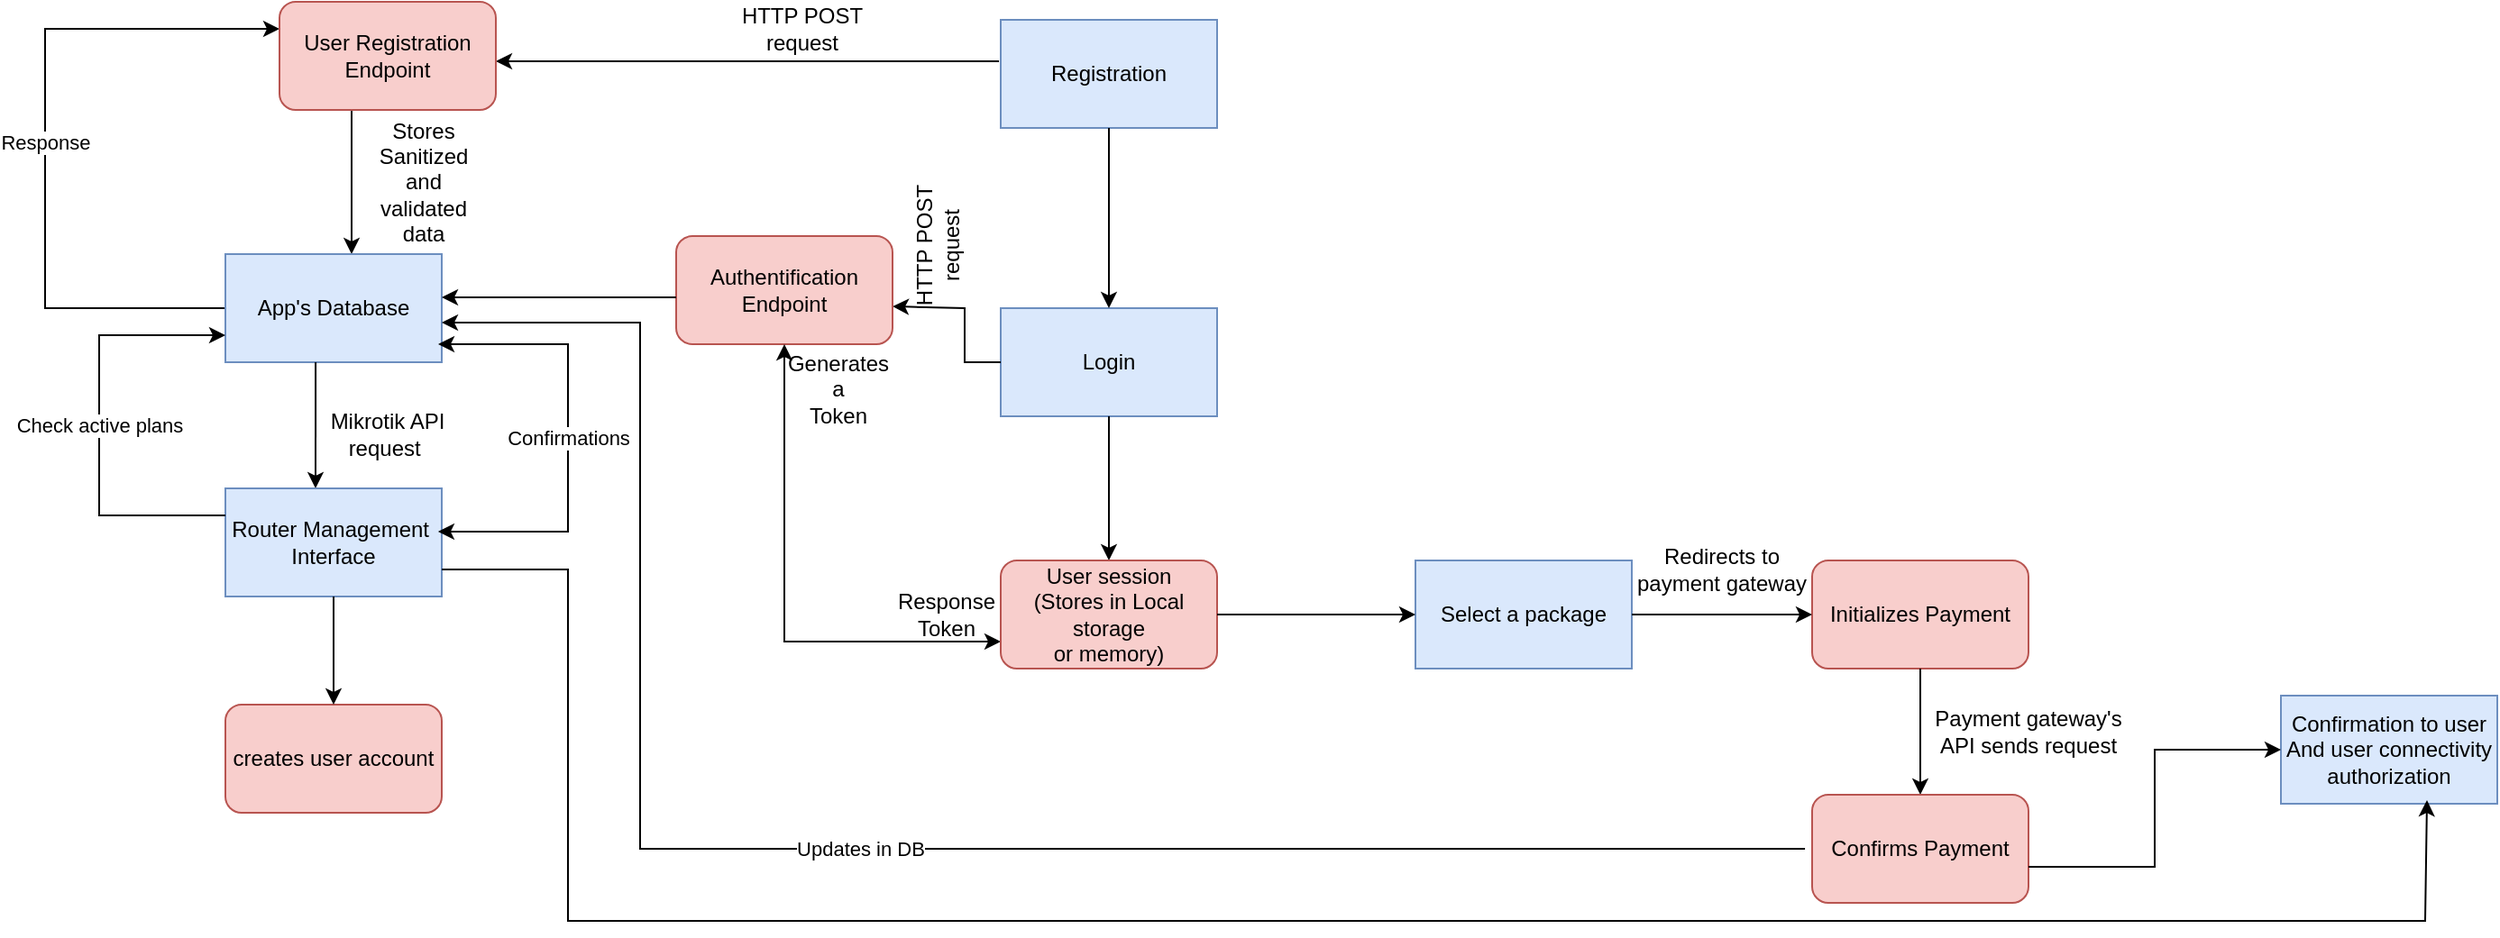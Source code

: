 <mxfile version="23.1.2" type="github">
  <diagram name="Page-1" id="sBodYX_Wt0fe1jOT6rNt">
    <mxGraphModel dx="1707" dy="497" grid="1" gridSize="10" guides="1" tooltips="1" connect="1" arrows="1" fold="1" page="1" pageScale="1" pageWidth="827" pageHeight="1169" math="0" shadow="0">
      <root>
        <mxCell id="0" />
        <mxCell id="1" parent="0" />
        <mxCell id="U-NQsNrkRnYrdvfyYx4k-1" value="Registration" style="rounded=0;whiteSpace=wrap;html=1;fillColor=#dae8fc;strokeColor=#6c8ebf;" parent="1" vertex="1">
          <mxGeometry x="440" y="180" width="120" height="60" as="geometry" />
        </mxCell>
        <mxCell id="U-NQsNrkRnYrdvfyYx4k-2" value="Login" style="rounded=0;whiteSpace=wrap;html=1;fillColor=#dae8fc;strokeColor=#6c8ebf;" parent="1" vertex="1">
          <mxGeometry x="440" y="340" width="120" height="60" as="geometry" />
        </mxCell>
        <mxCell id="DA_IUHjIiNAHubX0HCw5-2" value="" style="endArrow=classic;html=1;rounded=0;exitX=-0.008;exitY=0.383;exitDx=0;exitDy=0;exitPerimeter=0;" edge="1" parent="1" source="U-NQsNrkRnYrdvfyYx4k-1">
          <mxGeometry width="50" height="50" relative="1" as="geometry">
            <mxPoint x="120" y="250" as="sourcePoint" />
            <mxPoint x="160" y="203" as="targetPoint" />
          </mxGeometry>
        </mxCell>
        <mxCell id="DA_IUHjIiNAHubX0HCw5-4" value="HTTP POST request" style="text;strokeColor=none;align=center;fillColor=none;html=1;verticalAlign=middle;whiteSpace=wrap;rounded=0;" vertex="1" parent="1">
          <mxGeometry x="280" y="170" width="100" height="30" as="geometry" />
        </mxCell>
        <mxCell id="DA_IUHjIiNAHubX0HCw5-5" value="" style="endArrow=classic;html=1;rounded=0;exitX=0.5;exitY=1;exitDx=0;exitDy=0;entryX=0.75;entryY=0;entryDx=0;entryDy=0;" edge="1" parent="1">
          <mxGeometry width="50" height="50" relative="1" as="geometry">
            <mxPoint x="80" y="230" as="sourcePoint" />
            <mxPoint x="80" y="310" as="targetPoint" />
          </mxGeometry>
        </mxCell>
        <mxCell id="DA_IUHjIiNAHubX0HCw5-21" value="Response" style="edgeStyle=none;rounded=0;orthogonalLoop=1;jettySize=auto;html=1;exitX=0;exitY=0.5;exitDx=0;exitDy=0;entryX=0;entryY=0.25;entryDx=0;entryDy=0;" edge="1" parent="1" source="DA_IUHjIiNAHubX0HCw5-6" target="DA_IUHjIiNAHubX0HCw5-8">
          <mxGeometry relative="1" as="geometry">
            <mxPoint y="90" as="targetPoint" />
            <Array as="points">
              <mxPoint x="-90" y="340" />
              <mxPoint x="-90" y="185" />
            </Array>
          </mxGeometry>
        </mxCell>
        <mxCell id="DA_IUHjIiNAHubX0HCw5-6" value="App&#39;s Database" style="whiteSpace=wrap;html=1;fillColor=#dae8fc;strokeColor=#6c8ebf;" vertex="1" parent="1">
          <mxGeometry x="10" y="310" width="120" height="60" as="geometry" />
        </mxCell>
        <mxCell id="DA_IUHjIiNAHubX0HCw5-7" value="Stores Sanitized and validated data" style="text;strokeColor=none;align=center;fillColor=none;html=1;verticalAlign=middle;whiteSpace=wrap;rounded=0;" vertex="1" parent="1">
          <mxGeometry x="90" y="240" width="60" height="60" as="geometry" />
        </mxCell>
        <mxCell id="DA_IUHjIiNAHubX0HCw5-8" value="User Registration&lt;br style=&quot;border-color: var(--border-color);&quot;&gt;Endpoint" style="rounded=1;whiteSpace=wrap;html=1;fillColor=#f8cecc;strokeColor=#b85450;" vertex="1" parent="1">
          <mxGeometry x="40" y="170" width="120" height="60" as="geometry" />
        </mxCell>
        <mxCell id="DA_IUHjIiNAHubX0HCw5-9" value="" style="endArrow=classic;html=1;rounded=0;exitX=0.417;exitY=1;exitDx=0;exitDy=0;exitPerimeter=0;" edge="1" parent="1" source="DA_IUHjIiNAHubX0HCw5-6">
          <mxGeometry width="50" height="50" relative="1" as="geometry">
            <mxPoint x="45" y="440" as="sourcePoint" />
            <mxPoint x="60" y="440" as="targetPoint" />
            <Array as="points">
              <mxPoint x="60" y="440" />
            </Array>
          </mxGeometry>
        </mxCell>
        <mxCell id="DA_IUHjIiNAHubX0HCw5-10" value="Router Management&amp;nbsp;&lt;br&gt;Interface" style="whiteSpace=wrap;html=1;fillColor=#dae8fc;strokeColor=#6c8ebf;" vertex="1" parent="1">
          <mxGeometry x="10" y="440" width="120" height="60" as="geometry" />
        </mxCell>
        <mxCell id="DA_IUHjIiNAHubX0HCw5-11" value="Mikrotik API request&amp;nbsp;" style="text;strokeColor=none;align=center;fillColor=none;html=1;verticalAlign=middle;whiteSpace=wrap;rounded=0;" vertex="1" parent="1">
          <mxGeometry x="65" y="390" width="70" height="40" as="geometry" />
        </mxCell>
        <mxCell id="DA_IUHjIiNAHubX0HCw5-15" value="creates user account" style="rounded=1;whiteSpace=wrap;html=1;fillColor=#f8cecc;strokeColor=#b85450;" vertex="1" parent="1">
          <mxGeometry x="10" y="560" width="120" height="60" as="geometry" />
        </mxCell>
        <mxCell id="DA_IUHjIiNAHubX0HCw5-16" value="" style="endArrow=classic;html=1;rounded=0;exitX=0.5;exitY=1;exitDx=0;exitDy=0;" edge="1" parent="1" source="DA_IUHjIiNAHubX0HCw5-10">
          <mxGeometry width="50" height="50" relative="1" as="geometry">
            <mxPoint x="30" y="550" as="sourcePoint" />
            <mxPoint x="70" y="560" as="targetPoint" />
          </mxGeometry>
        </mxCell>
        <mxCell id="DA_IUHjIiNAHubX0HCw5-22" value="" style="endArrow=classic;html=1;rounded=0;entryX=0.5;entryY=0;entryDx=0;entryDy=0;exitX=0.5;exitY=1;exitDx=0;exitDy=0;" edge="1" parent="1" source="U-NQsNrkRnYrdvfyYx4k-1" target="U-NQsNrkRnYrdvfyYx4k-2">
          <mxGeometry width="50" height="50" relative="1" as="geometry">
            <mxPoint x="475" y="320" as="sourcePoint" />
            <mxPoint x="525" y="270" as="targetPoint" />
          </mxGeometry>
        </mxCell>
        <mxCell id="DA_IUHjIiNAHubX0HCw5-23" value="" style="endArrow=classic;html=1;rounded=0;exitX=0;exitY=0.5;exitDx=0;exitDy=0;entryX=1;entryY=0.65;entryDx=0;entryDy=0;entryPerimeter=0;" edge="1" parent="1" source="U-NQsNrkRnYrdvfyYx4k-2" target="DA_IUHjIiNAHubX0HCw5-24">
          <mxGeometry width="50" height="50" relative="1" as="geometry">
            <mxPoint x="320" y="400" as="sourcePoint" />
            <mxPoint x="390" y="339" as="targetPoint" />
            <Array as="points">
              <mxPoint x="420" y="370" />
              <mxPoint x="420" y="340" />
            </Array>
          </mxGeometry>
        </mxCell>
        <mxCell id="DA_IUHjIiNAHubX0HCw5-24" value="Authentification&lt;br&gt;Endpoint" style="rounded=1;whiteSpace=wrap;html=1;fillColor=#f8cecc;strokeColor=#b85450;" vertex="1" parent="1">
          <mxGeometry x="260" y="300" width="120" height="60" as="geometry" />
        </mxCell>
        <mxCell id="DA_IUHjIiNAHubX0HCw5-25" value="" style="endArrow=classic;html=1;rounded=0;entryX=1;entryY=0.4;entryDx=0;entryDy=0;entryPerimeter=0;" edge="1" parent="1" target="DA_IUHjIiNAHubX0HCw5-6">
          <mxGeometry width="50" height="50" relative="1" as="geometry">
            <mxPoint x="260" y="334" as="sourcePoint" />
            <mxPoint x="370" y="350" as="targetPoint" />
          </mxGeometry>
        </mxCell>
        <mxCell id="DA_IUHjIiNAHubX0HCw5-27" value="HTTP POST&lt;br&gt;request" style="text;strokeColor=none;align=center;fillColor=none;html=1;verticalAlign=middle;whiteSpace=wrap;rounded=0;rotation=-90;" vertex="1" parent="1">
          <mxGeometry x="360" y="290" width="90" height="30" as="geometry" />
        </mxCell>
        <mxCell id="DA_IUHjIiNAHubX0HCw5-30" value="" style="endArrow=classic;html=1;rounded=0;entryX=0.5;entryY=0;entryDx=0;entryDy=0;exitX=0.5;exitY=1;exitDx=0;exitDy=0;" edge="1" parent="1" source="U-NQsNrkRnYrdvfyYx4k-2">
          <mxGeometry width="50" height="50" relative="1" as="geometry">
            <mxPoint x="460" y="450" as="sourcePoint" />
            <mxPoint x="500" y="480" as="targetPoint" />
          </mxGeometry>
        </mxCell>
        <mxCell id="DA_IUHjIiNAHubX0HCw5-31" value="Generates a&lt;br&gt;Token" style="text;strokeColor=none;align=center;fillColor=none;html=1;verticalAlign=middle;whiteSpace=wrap;rounded=0;" vertex="1" parent="1">
          <mxGeometry x="320" y="370" width="60" height="30" as="geometry" />
        </mxCell>
        <mxCell id="DA_IUHjIiNAHubX0HCw5-32" value="" style="endArrow=classic;startArrow=classic;html=1;rounded=0;exitX=0;exitY=0.75;exitDx=0;exitDy=0;" edge="1" parent="1">
          <mxGeometry width="50" height="50" relative="1" as="geometry">
            <mxPoint x="440" y="525" as="sourcePoint" />
            <mxPoint x="320" y="360" as="targetPoint" />
            <Array as="points">
              <mxPoint x="320" y="525" />
            </Array>
          </mxGeometry>
        </mxCell>
        <mxCell id="DA_IUHjIiNAHubX0HCw5-33" value="Response&lt;br&gt;Token" style="text;strokeColor=none;align=center;fillColor=none;html=1;verticalAlign=middle;whiteSpace=wrap;rounded=0;" vertex="1" parent="1">
          <mxGeometry x="380" y="495" width="60" height="30" as="geometry" />
        </mxCell>
        <mxCell id="DA_IUHjIiNAHubX0HCw5-34" value="User session&lt;br style=&quot;border-color: var(--border-color);&quot;&gt;(Stores in Local storage&lt;br style=&quot;border-color: var(--border-color);&quot;&gt;or memory)" style="rounded=1;whiteSpace=wrap;html=1;fillColor=#f8cecc;strokeColor=#b85450;" vertex="1" parent="1">
          <mxGeometry x="440" y="480" width="120" height="60" as="geometry" />
        </mxCell>
        <mxCell id="DA_IUHjIiNAHubX0HCw5-35" value="Select a package" style="rounded=0;whiteSpace=wrap;html=1;fillColor=#dae8fc;strokeColor=#6c8ebf;" vertex="1" parent="1">
          <mxGeometry x="670" y="480" width="120" height="60" as="geometry" />
        </mxCell>
        <mxCell id="DA_IUHjIiNAHubX0HCw5-36" value="" style="endArrow=classic;html=1;rounded=0;entryX=0;entryY=0.5;entryDx=0;entryDy=0;" edge="1" parent="1" target="DA_IUHjIiNAHubX0HCw5-35">
          <mxGeometry width="50" height="50" relative="1" as="geometry">
            <mxPoint x="560" y="510" as="sourcePoint" />
            <mxPoint x="610" y="460" as="targetPoint" />
          </mxGeometry>
        </mxCell>
        <mxCell id="DA_IUHjIiNAHubX0HCw5-37" value="Initializes Payment" style="rounded=1;whiteSpace=wrap;html=1;fillColor=#f8cecc;strokeColor=#b85450;" vertex="1" parent="1">
          <mxGeometry x="890" y="480" width="120" height="60" as="geometry" />
        </mxCell>
        <mxCell id="DA_IUHjIiNAHubX0HCw5-38" value="" style="endArrow=classic;html=1;rounded=0;exitX=1;exitY=0.5;exitDx=0;exitDy=0;entryX=0;entryY=0.5;entryDx=0;entryDy=0;" edge="1" parent="1" source="DA_IUHjIiNAHubX0HCw5-35" target="DA_IUHjIiNAHubX0HCw5-37">
          <mxGeometry width="50" height="50" relative="1" as="geometry">
            <mxPoint x="890" y="540" as="sourcePoint" />
            <mxPoint x="940" y="490" as="targetPoint" />
          </mxGeometry>
        </mxCell>
        <mxCell id="DA_IUHjIiNAHubX0HCw5-39" value="" style="endArrow=classic;html=1;rounded=0;exitX=0.5;exitY=1;exitDx=0;exitDy=0;" edge="1" parent="1" source="DA_IUHjIiNAHubX0HCw5-37">
          <mxGeometry width="50" height="50" relative="1" as="geometry">
            <mxPoint x="925" y="615" as="sourcePoint" />
            <mxPoint x="950" y="610" as="targetPoint" />
          </mxGeometry>
        </mxCell>
        <mxCell id="DA_IUHjIiNAHubX0HCw5-40" value="Confirms Payment" style="rounded=1;whiteSpace=wrap;html=1;fillColor=#f8cecc;strokeColor=#b85450;" vertex="1" parent="1">
          <mxGeometry x="890" y="610" width="120" height="60" as="geometry" />
        </mxCell>
        <mxCell id="DA_IUHjIiNAHubX0HCw5-41" value="Updates in DB" style="endArrow=classic;html=1;rounded=0;exitX=0;exitY=0.5;exitDx=0;exitDy=0;entryX=1.033;entryY=0.633;entryDx=0;entryDy=0;entryPerimeter=0;" edge="1" parent="1">
          <mxGeometry width="50" height="50" relative="1" as="geometry">
            <mxPoint x="886.04" y="640" as="sourcePoint" />
            <mxPoint x="130.0" y="347.98" as="targetPoint" />
            <Array as="points">
              <mxPoint x="240" y="640" />
              <mxPoint x="240" y="348" />
            </Array>
          </mxGeometry>
        </mxCell>
        <mxCell id="DA_IUHjIiNAHubX0HCw5-43" value="Check active plans" style="endArrow=classic;html=1;rounded=0;exitX=0;exitY=0.25;exitDx=0;exitDy=0;entryX=0;entryY=0.75;entryDx=0;entryDy=0;" edge="1" parent="1" source="DA_IUHjIiNAHubX0HCw5-10" target="DA_IUHjIiNAHubX0HCw5-6">
          <mxGeometry width="50" height="50" relative="1" as="geometry">
            <mxPoint x="30" y="415" as="sourcePoint" />
            <mxPoint y="355" as="targetPoint" />
            <Array as="points">
              <mxPoint x="-60" y="455" />
              <mxPoint x="-60" y="355" />
            </Array>
          </mxGeometry>
        </mxCell>
        <mxCell id="DA_IUHjIiNAHubX0HCw5-44" value="Payment gateway&#39;s API sends request" style="text;strokeColor=none;align=center;fillColor=none;html=1;verticalAlign=middle;whiteSpace=wrap;rounded=0;" vertex="1" parent="1">
          <mxGeometry x="950" y="560" width="120" height="30" as="geometry" />
        </mxCell>
        <mxCell id="DA_IUHjIiNAHubX0HCw5-45" value="Redirects to payment gateway" style="text;strokeColor=none;align=center;fillColor=none;html=1;verticalAlign=middle;whiteSpace=wrap;rounded=0;" vertex="1" parent="1">
          <mxGeometry x="790" y="470" width="100" height="30" as="geometry" />
        </mxCell>
        <mxCell id="DA_IUHjIiNAHubX0HCw5-46" value="Confirmations" style="endArrow=classic;startArrow=classic;html=1;rounded=0;exitX=0.983;exitY=0.4;exitDx=0;exitDy=0;exitPerimeter=0;" edge="1" parent="1" source="DA_IUHjIiNAHubX0HCw5-10">
          <mxGeometry width="50" height="50" relative="1" as="geometry">
            <mxPoint x="130" y="450" as="sourcePoint" />
            <mxPoint x="128" y="360" as="targetPoint" />
            <Array as="points">
              <mxPoint x="200" y="464" />
              <mxPoint x="200" y="360" />
            </Array>
          </mxGeometry>
        </mxCell>
        <mxCell id="DA_IUHjIiNAHubX0HCw5-47" value="Confirmation to user&lt;br&gt;And user connectivity authorization" style="rounded=0;whiteSpace=wrap;html=1;fillColor=#dae8fc;strokeColor=#6c8ebf;" vertex="1" parent="1">
          <mxGeometry x="1150" y="555" width="120" height="60" as="geometry" />
        </mxCell>
        <mxCell id="DA_IUHjIiNAHubX0HCw5-48" value="" style="endArrow=classic;html=1;rounded=0;entryX=0;entryY=0.5;entryDx=0;entryDy=0;" edge="1" parent="1" target="DA_IUHjIiNAHubX0HCw5-47">
          <mxGeometry width="50" height="50" relative="1" as="geometry">
            <mxPoint x="1010" y="650" as="sourcePoint" />
            <mxPoint x="1060" y="600" as="targetPoint" />
            <Array as="points">
              <mxPoint x="1080" y="650" />
              <mxPoint x="1080" y="585" />
            </Array>
          </mxGeometry>
        </mxCell>
        <mxCell id="DA_IUHjIiNAHubX0HCw5-49" value="" style="endArrow=classic;html=1;rounded=0;exitX=1;exitY=0.75;exitDx=0;exitDy=0;entryX=0.675;entryY=0.967;entryDx=0;entryDy=0;entryPerimeter=0;" edge="1" parent="1" source="DA_IUHjIiNAHubX0HCw5-10" target="DA_IUHjIiNAHubX0HCw5-47">
          <mxGeometry width="50" height="50" relative="1" as="geometry">
            <mxPoint x="180" y="500" as="sourcePoint" />
            <mxPoint x="1230" y="620" as="targetPoint" />
            <Array as="points">
              <mxPoint x="200" y="485" />
              <mxPoint x="200" y="680" />
              <mxPoint x="1230" y="680" />
            </Array>
          </mxGeometry>
        </mxCell>
      </root>
    </mxGraphModel>
  </diagram>
</mxfile>
